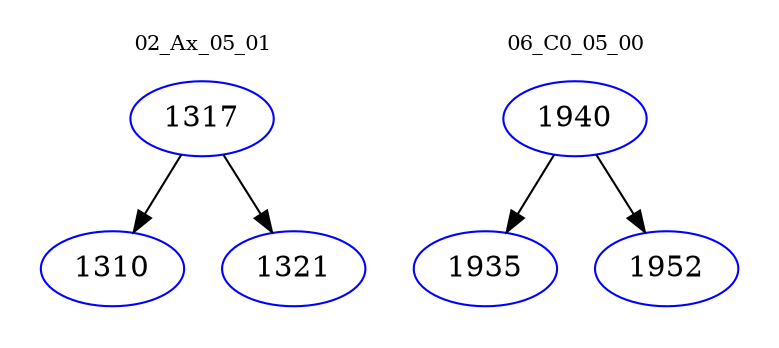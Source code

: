 digraph{
subgraph cluster_0 {
color = white
label = "02_Ax_05_01";
fontsize=10;
T0_1317 [label="1317", color="blue"]
T0_1317 -> T0_1310 [color="black"]
T0_1310 [label="1310", color="blue"]
T0_1317 -> T0_1321 [color="black"]
T0_1321 [label="1321", color="blue"]
}
subgraph cluster_1 {
color = white
label = "06_C0_05_00";
fontsize=10;
T1_1940 [label="1940", color="blue"]
T1_1940 -> T1_1935 [color="black"]
T1_1935 [label="1935", color="blue"]
T1_1940 -> T1_1952 [color="black"]
T1_1952 [label="1952", color="blue"]
}
}
